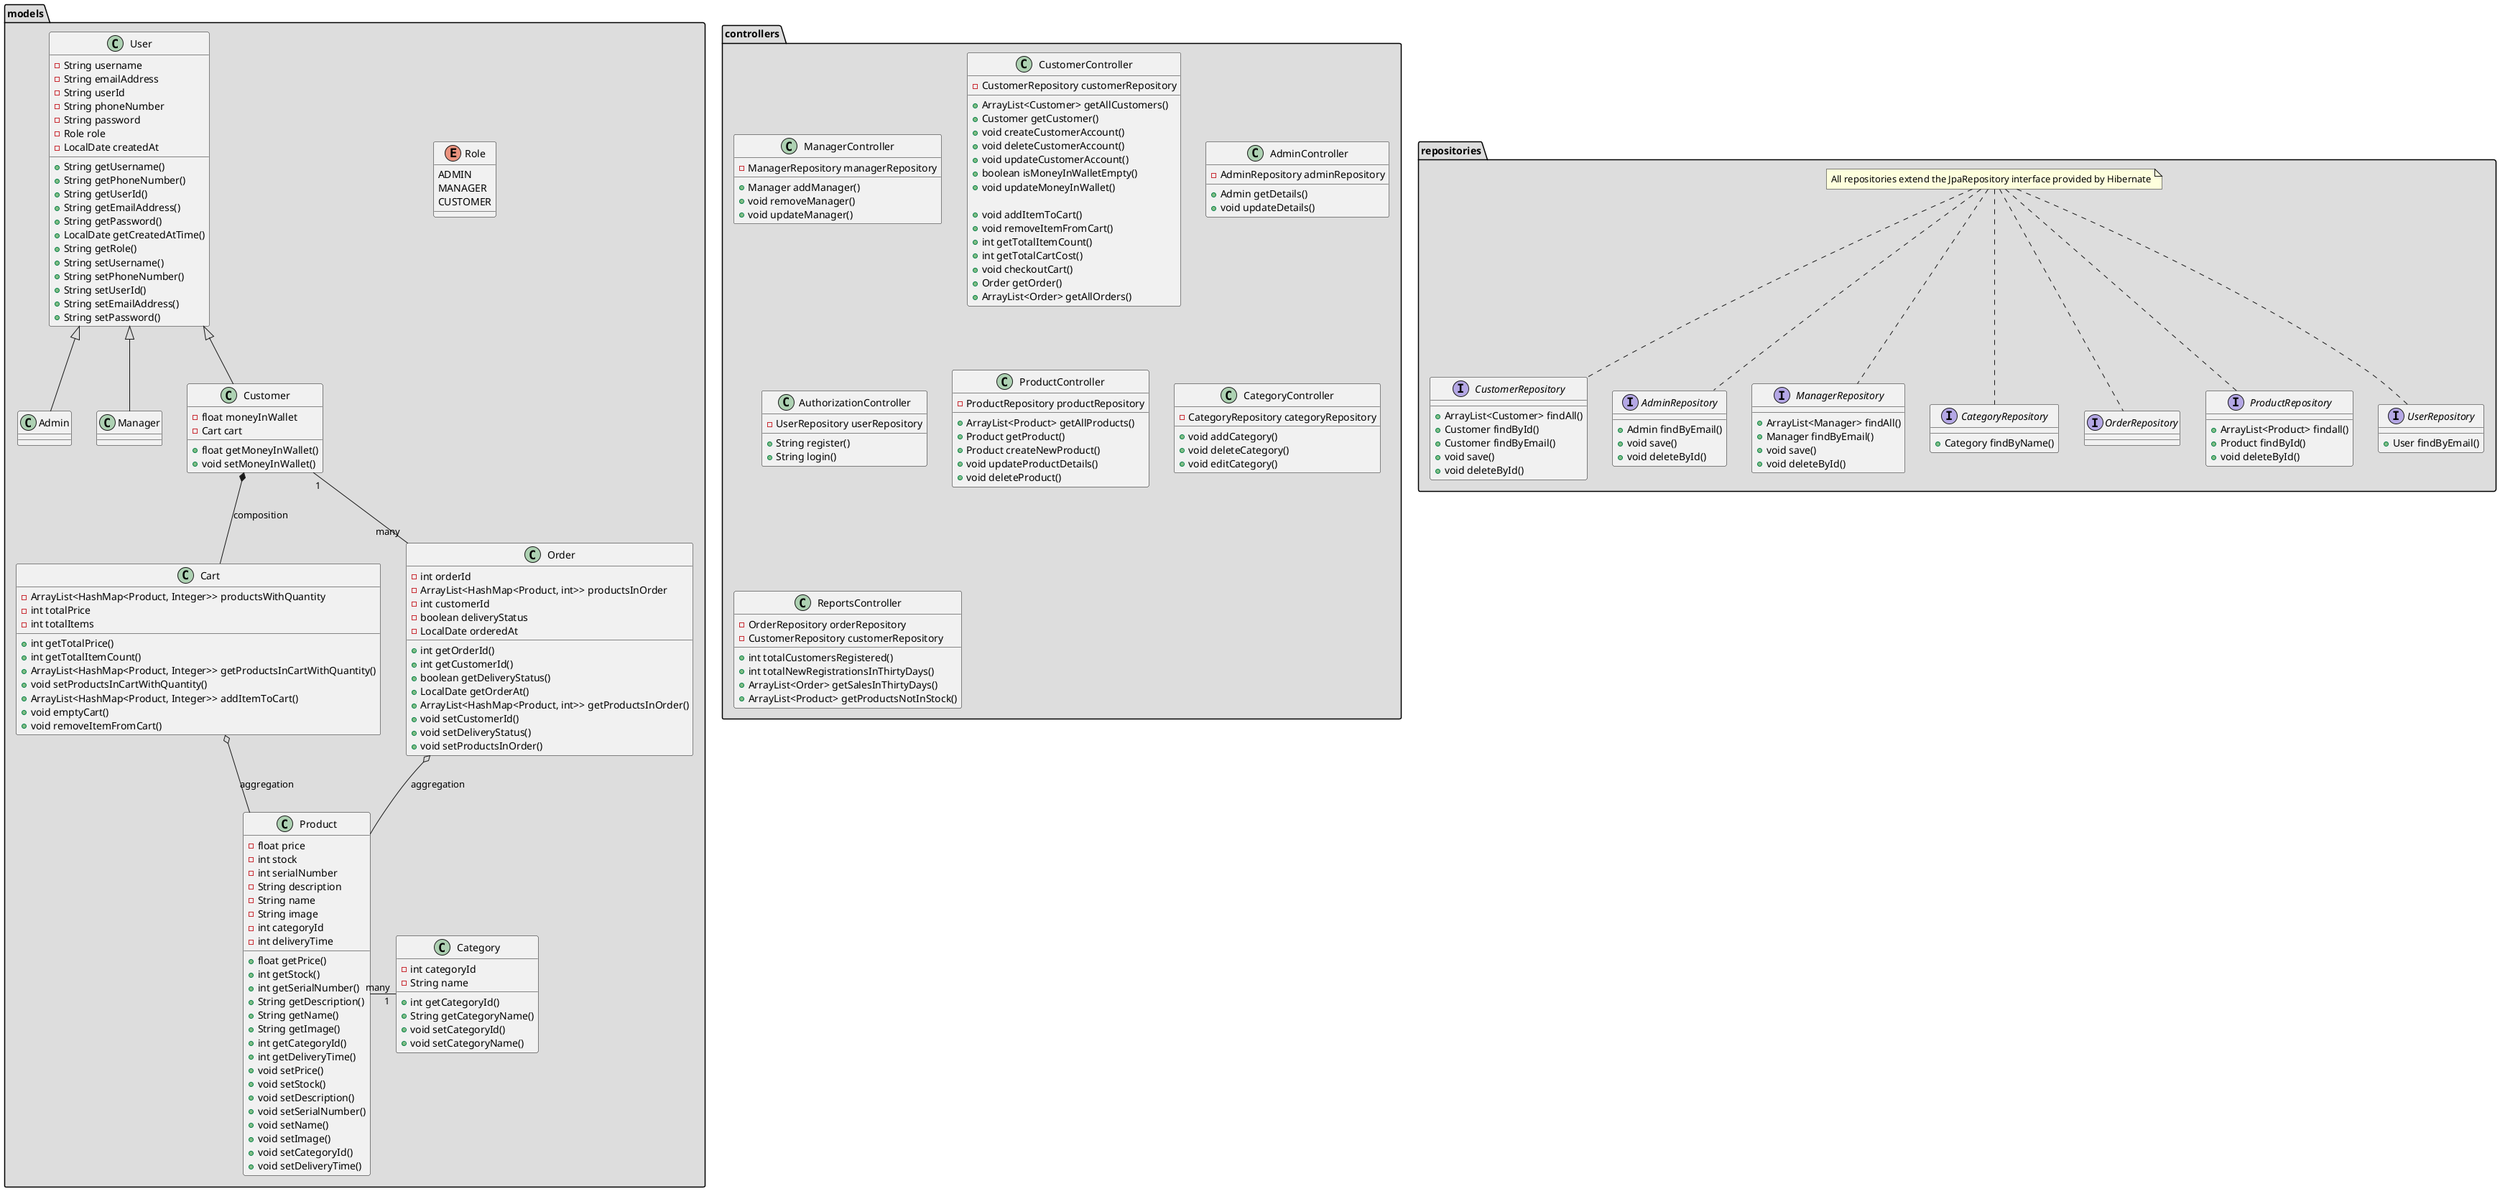 @startuml Backend

' !theme mars from https://raw.githubusercontent.com/plantuml/plantuml/master/themes

' This is not gonna be a table
' Now probably it is a table

' TODO:Category and product association, Remove cart controller, Reports, Extend JPA Repository, Timestamps for user and orders and a reports contrloler with order repo

' TODO:Take a look at manager controller for getAll()

' *Entity classes
package models #DDDDDD {
  enum Role{
    ADMIN
    MANAGER
    CUSTOMER
  }

  class User {
    -String username
    -String emailAddress
    -String userId
    -String phoneNumber
    -String password
    -Role role
    -LocalDate createdAt

    +String getUsername()
    +String getPhoneNumber()
    +String getUserId()
    +String getEmailAddress()
    +String getPassword()
    +LocalDate getCreatedAtTime()
    +String getRole()
    +String setUsername()
    +String setPhoneNumber()
    +String setUserId()
    +String setEmailAddress()
    +String setPassword()
  }

  class Admin Extends User{
  }

  class Manager Extends User{
  }

  class Customer Extends User{
    -float moneyInWallet
    -Cart cart

    +float getMoneyInWallet()
    +void setMoneyInWallet()
  }

  class Product{
    -float price
    -int stock
    -int serialNumber
    -String description
    -String name
    -String image
    -int categoryId
    -int deliveryTime

    +float getPrice()
    +int getStock()
    +int getSerialNumber()
    +String getDescription()
    +String getName()
    +String getImage()
    +int getCategoryId()
    +int getDeliveryTime()
    +void setPrice()
    +void setStock()
    +void setDescription()
    +void setSerialNumber()
    +void setName()
    +void setImage()
    +void setCategoryId()
    +void setDeliveryTime()
  }

  ' This is is gonna be a table too
  class Category{
    -int categoryId
    -String name
    +int getCategoryId()
    +String getCategoryName()
    +void setCategoryId()
    +void setCategoryName()
  }

  class Cart {
    -ArrayList<HashMap<Product, Integer>> productsWithQuantity
    -int totalPrice
    -int totalItems
    +int getTotalPrice()
    +int getTotalItemCount()
    +ArrayList<HashMap<Product, Integer>> getProductsInCartWithQuantity()
    +void setProductsInCartWithQuantity()
    +ArrayList<HashMap<Product, Integer>> addItemToCart()
    +void emptyCart()
    +void removeItemFromCart()
  }

  ' TODO:Order class
  ' Order
  class Order{
    -int orderId
    -ArrayList<HashMap<Product, int>> productsInOrder
    -int customerId
    -boolean deliveryStatus
    -LocalDate orderedAt

    +int getOrderId()
    +int getCustomerId()
    +boolean getDeliveryStatus()
    +LocalDate getOrderAt()
    +ArrayList<HashMap<Product, int>> getProductsInOrder()
    +void setCustomerId()
    +void setDeliveryStatus()
    +void setProductsInOrder()
  }
}

' *Repositories
' This extends JPA repository
package repositories #DDDDDD{

  note  "All repositories extend the JpaRepository interface provided by Hibernate" as n1

  interface CustomerRepository{
    +ArrayList<Customer> findAll()
    +Customer findById()
    +Customer findByEmail()
    +void save()
    +void deleteById()
    ' +void addItemToCart()
    ' +void removeItemFromCart()
    ' +int getTotalItemCount()
    ' +int getTotalCartCost()
    ' +boolean isMoneyInWalletEmpty()
    ' +void updateMoneyInWallet()
    ' +Order getOrder()
    ' +ArrayList<Order> getAllOrders()
  }

  interface AdminRepository {
    +Admin findByEmail()
    +void save()
    +void deleteById()
  }

  interface ManagerRepository{
    +ArrayList<Manager> findAll()
    +Manager findByEmail()
    +void save()
    +void deleteById()

  }

  ' interface CartRepository {
  '   +Cart getCart()
  '   +int getTotalPrice()
  '   +int getTotalItemCount()
  '   +void addItemToCart()
  '   +void removeItemFromCart()
  '   +void emptyCart()
  ' }

  interface CategoryRepository{
    +Category findByName()
  }

  interface OrderRepository{

  }

  interface ProductRepository{
    +ArrayList<Product> findall()
    +Product findById()
    +void deleteById()
  }

  interface UserRepository{
    +User findByEmail()
  }

  n1 .. OrderRepository
  n1 .. CategoryRepository
  n1 .. ManagerRepository
  n1 .. AdminRepository
  n1 .. CustomerRepository
  n1 .. ProductRepository
  n1 .. UserRepository
}

' *Controllers
package controllers #DDDDDD {
  class ManagerController {
    -ManagerRepository managerRepository

    +Manager addManager()
    +void removeManager()
    +void updateManager()
  }

  class CustomerController {
    -CustomerRepository customerRepository

    +ArrayList<Customer> getAllCustomers()
    +Customer getCustomer()
    +void createCustomerAccount()
    +void deleteCustomerAccount()
    +void updateCustomerAccount()
    +boolean isMoneyInWalletEmpty()
    +void updateMoneyInWallet()

    +void addItemToCart()
    +void removeItemFromCart()
    +int getTotalItemCount()
    +int getTotalCartCost()
    +void checkoutCart()


    +Order getOrder()
    +ArrayList<Order> getAllOrders()
  }

  class AdminController {
    -AdminRepository adminRepository
    +Admin getDetails()
    +void updateDetails()
  }

  ' TODO:Auth class
  class AuthorizationController{
    -UserRepository userRepository

    +String register()
    +String login()
  }

  class ProductController{
    -ProductRepository productRepository

    +ArrayList<Product> getAllProducts()
    +Product getProduct()
    +Product createNewProduct()
    +void updateProductDetails()
    +void deleteProduct()
  }

  class CategoryController{
    -CategoryRepository categoryRepository

    +void addCategory()
    +void deleteCategory()
    +void editCategory()
  }

  class ReportsController{
    -OrderRepository orderRepository
    -CustomerRepository customerRepository

    +int totalCustomersRegistered()
    +int totalNewRegistrationsInThirtyDays()
    +ArrayList<Order> getSalesInThirtyDays()
    +ArrayList<Product> getProductsNotInStock()
  }

  ' class CartController {
  '   -CartRepository CartRepository

  '   +Cart getCart()
  '   +int getTotalPrice()
  '   +int getTotalItemCount()
  '   +void addItemToCart()
  '   +void removeItemFromCart()
  '   +void emptyCart()
  ' }

}

' Relations
Customer *-- Cart : composition
Product "many" - "1" Category
Customer "1" -- "many" Order
Cart o-- Product : aggregation
Order o-- Product : aggregation
@enduml